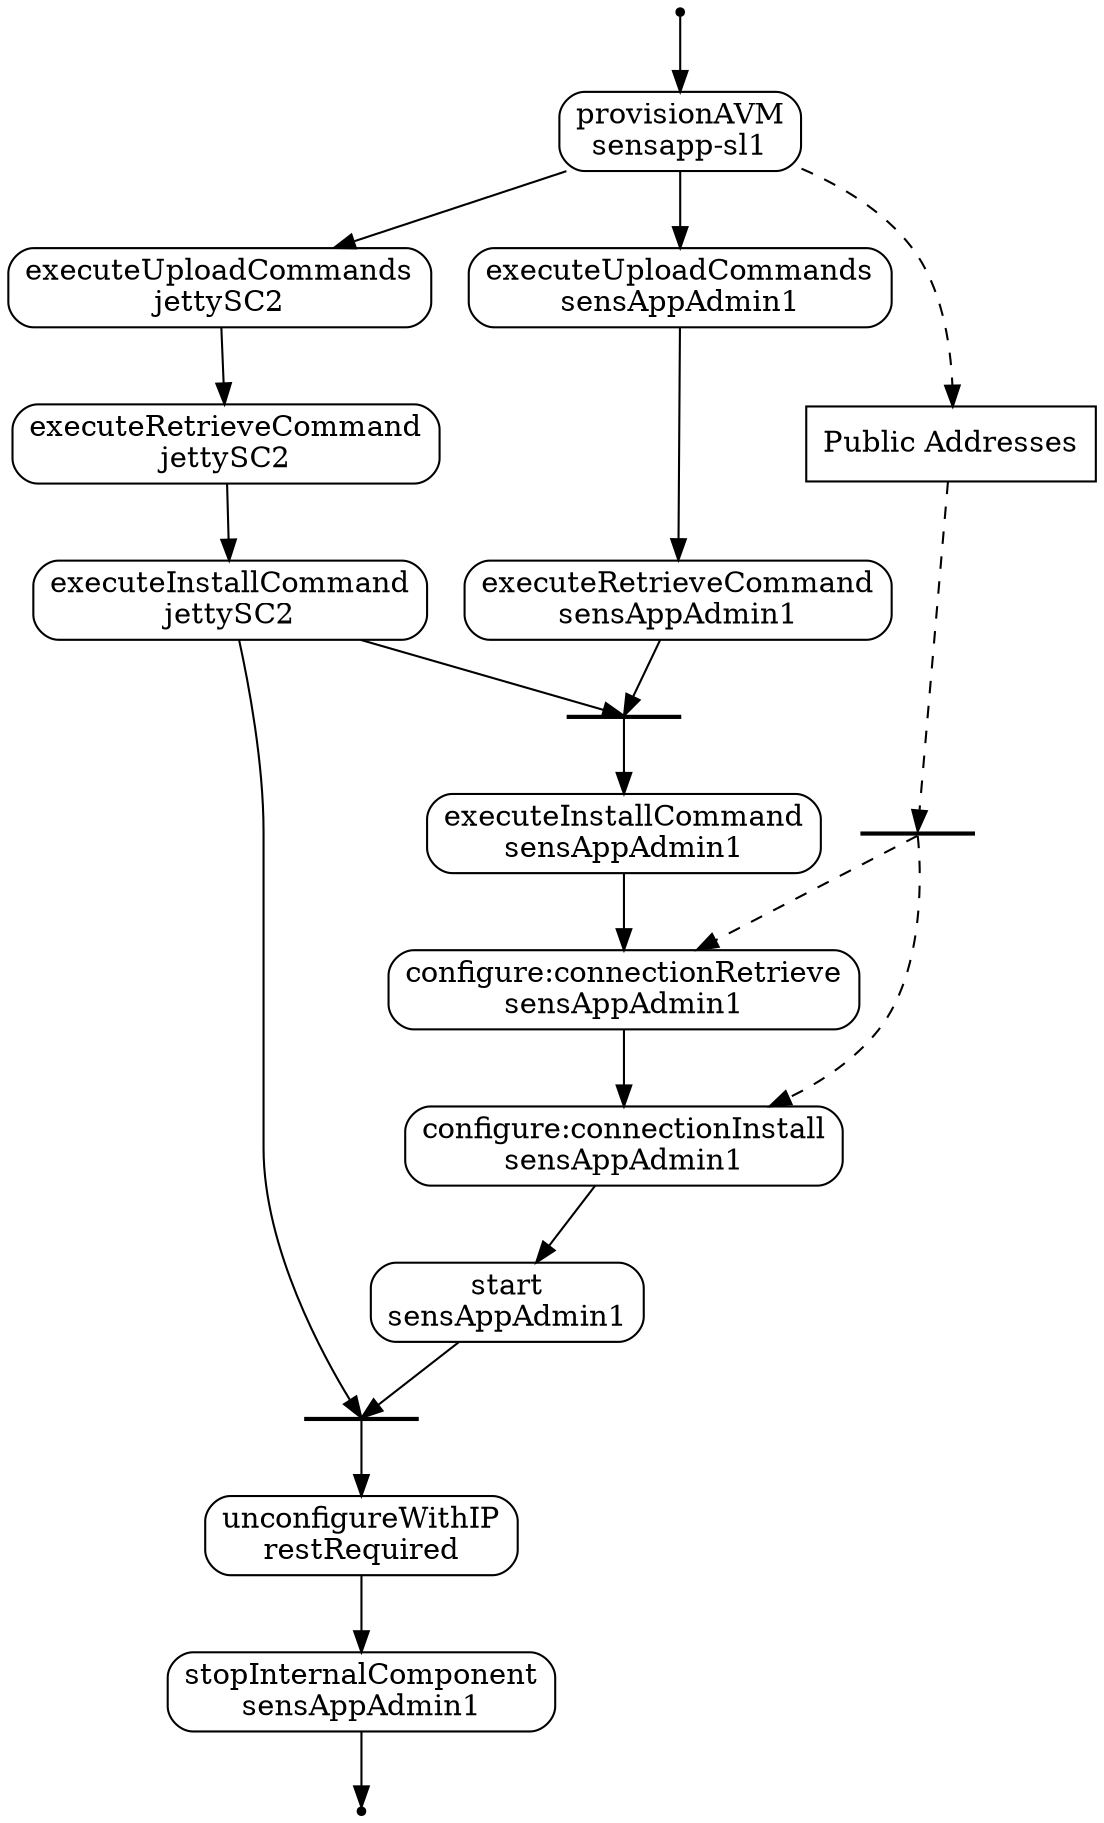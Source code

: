 digraph ConcurrentDeployment {
	node_0 [shape=point];
	node_1 [shape=Mrecord label="provisionAVM\nsensapp-sl1"];
	node_2 [shape=box, label="Public Addresses"];
	node_3 [shape=Mrecord label="executeUploadCommands\njettySC2"];
	node_4 [shape=Mrecord label="executeRetrieveCommand\njettySC2"];
	node_5 [shape=Mrecord label="executeInstallCommand\njettySC2"];
	node_6 [shape=Mrecord label="executeUploadCommands\nsensAppAdmin1"];
	node_7 [shape=Mrecord label="executeRetrieveCommand\nsensAppAdmin1"];
	node_8 [shape=box label="" style=filled color=black height=0];
	node_9 [shape=Mrecord label="executeInstallCommand\nsensAppAdmin1"];
	node_10 [shape=Mrecord label="configure:connectionRetrieve\nsensAppAdmin1"];
	node_11 [shape=Mrecord label="configure:connectionInstall\nsensAppAdmin1"];
	node_12 [shape=box label="" style=filled color=black height=0];
	node_13 [shape=Mrecord label="start\nsensAppAdmin1"];
	node_14 [shape=box label="" style=filled color=black height=0];
	node_15 [shape=Mrecord label="unconfigureWithIP\nrestRequired"];
	node_16 [shape=Mrecord label="stopInternalComponent\nsensAppAdmin1"];
	node_17 [shape=point];
	node_0 -> node_1;
	node_1 -> node_2 [style=dashed];
	node_1 -> node_3;
	node_3 -> node_4;
	node_4 -> node_5;
	node_1 -> node_6;
	node_6 -> node_7;
	node_7 -> node_8;
	node_5 -> node_8;
	node_8 -> node_9;
	node_9 -> node_10;
	node_12 -> node_10 [style=dashed];
	node_10 -> node_11;
	node_12 -> node_11 [style=dashed];
	node_2 -> node_12 [style=dashed];
	node_11 -> node_13;
	node_5 -> node_14;
	node_13 -> node_14;
	node_14 -> node_15;
	node_15 -> node_16;
	node_16 -> node_17;
}